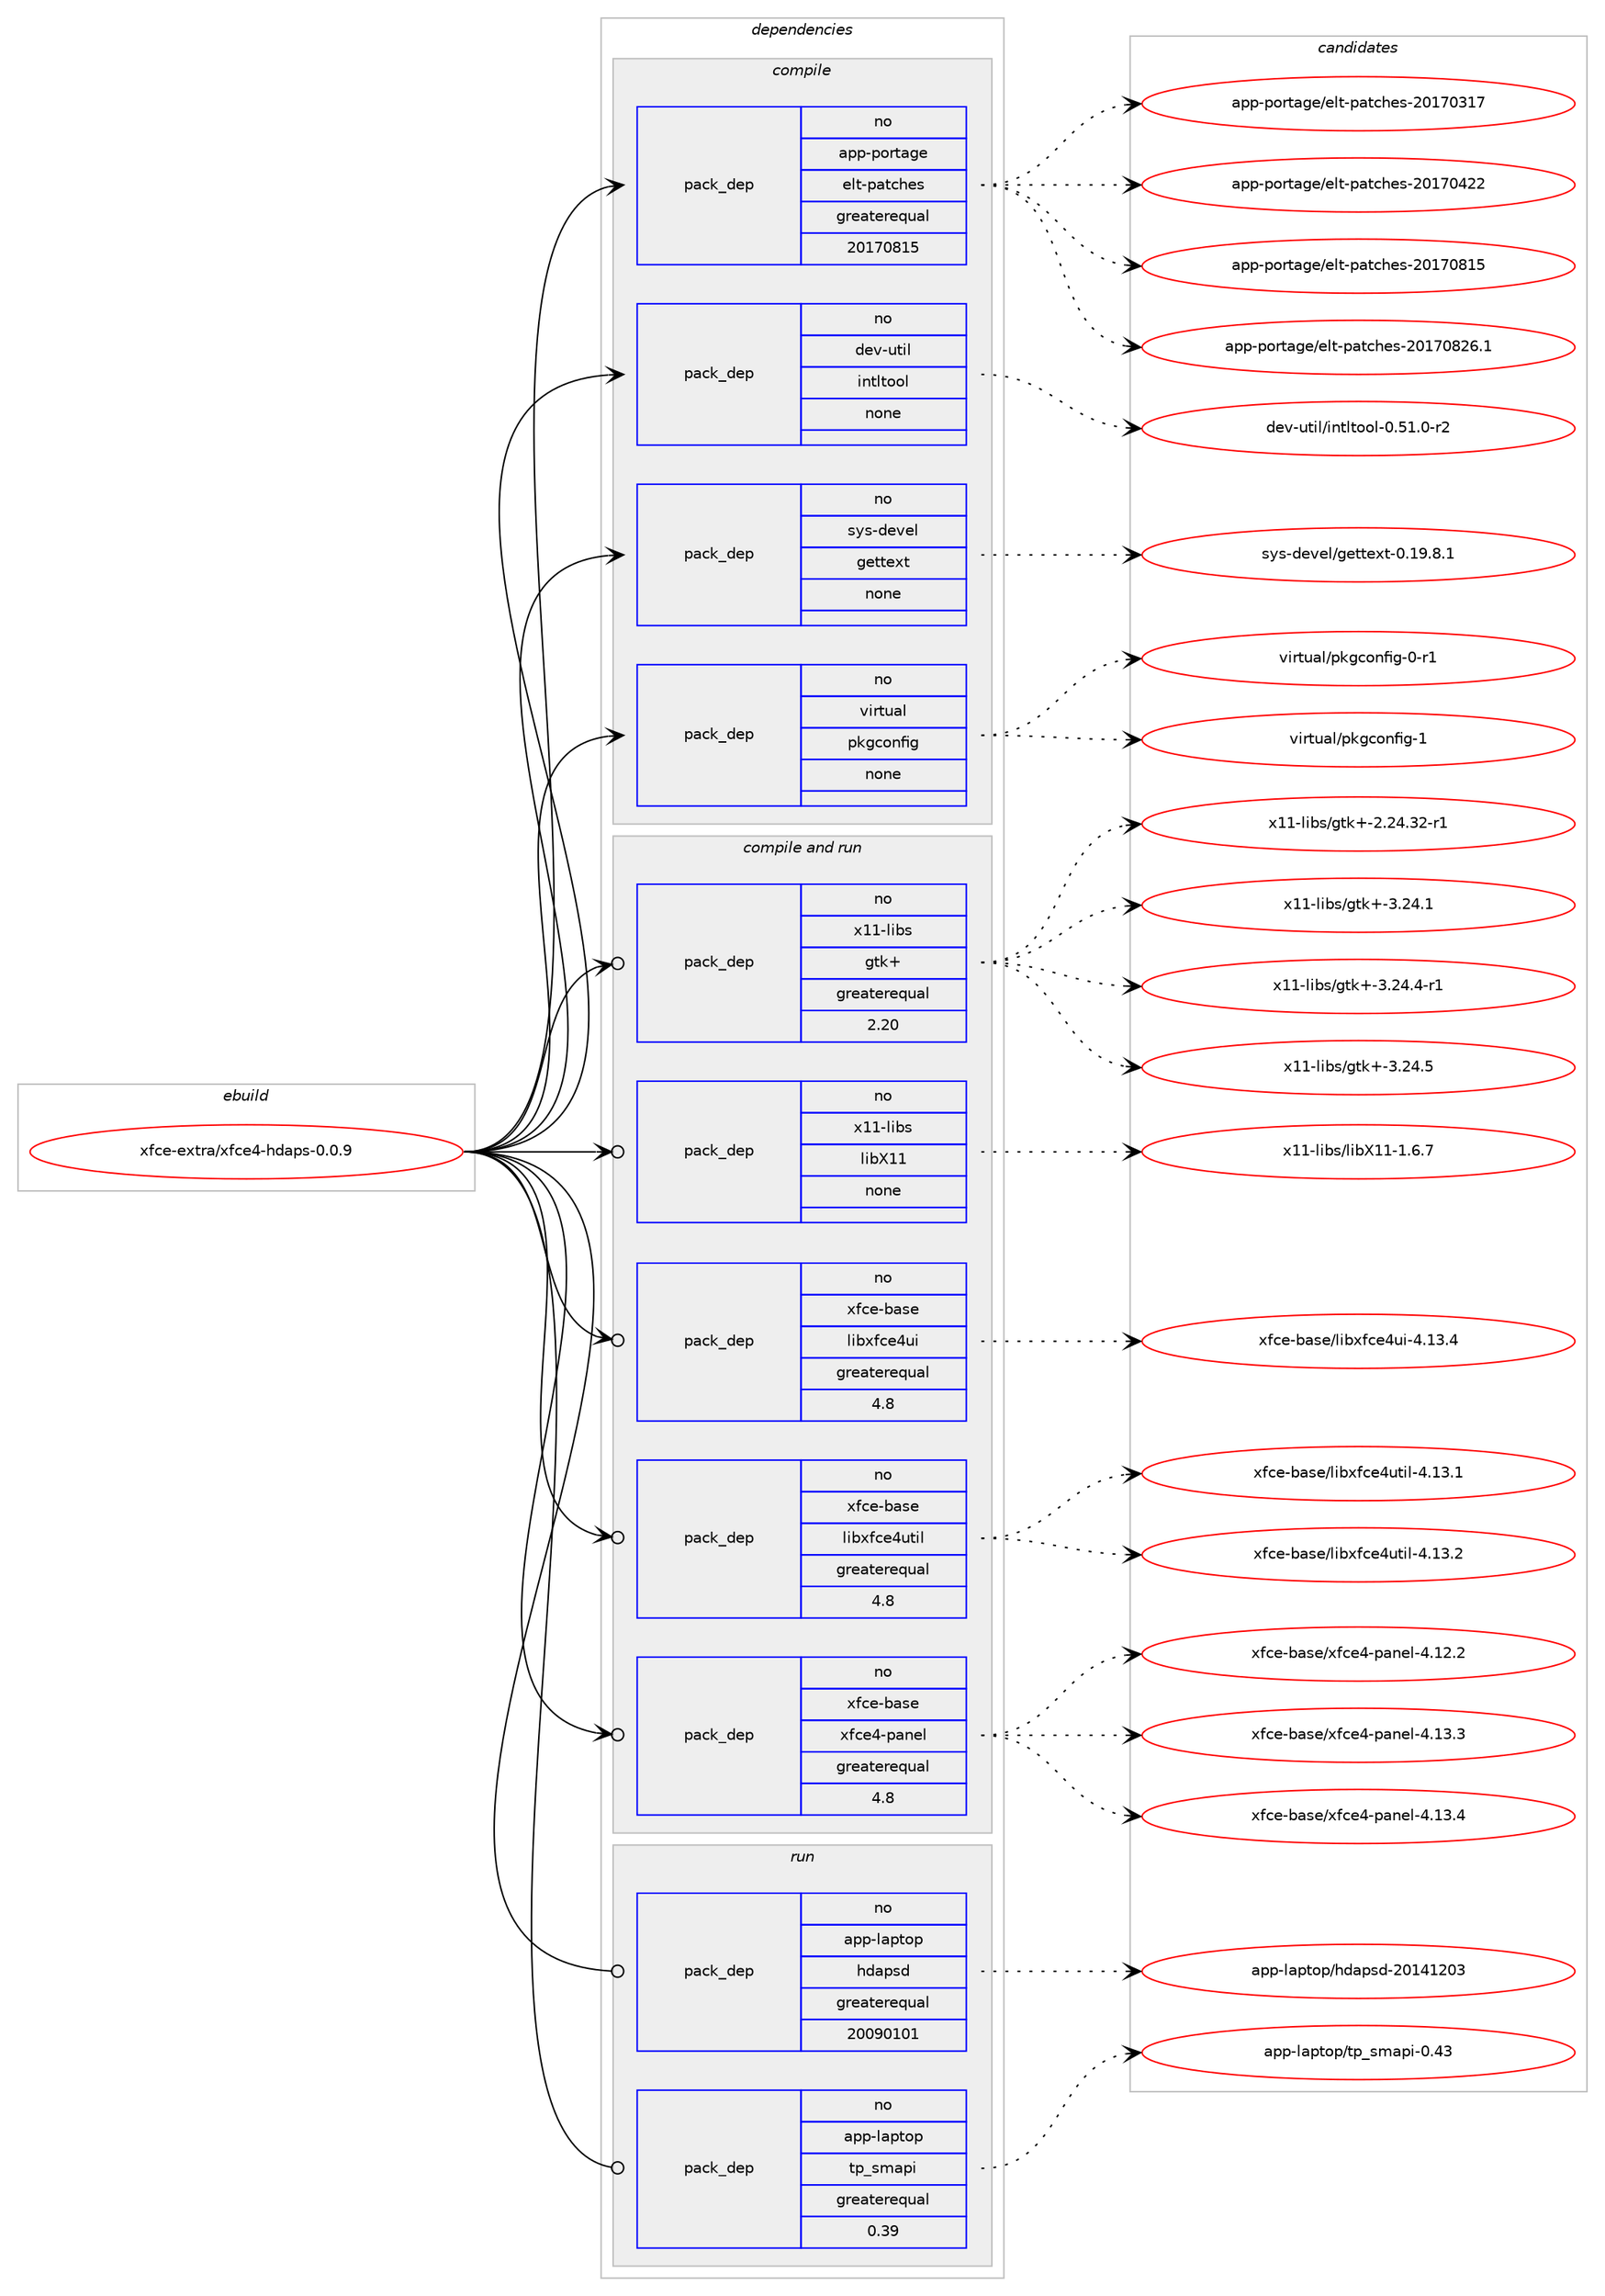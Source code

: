 digraph prolog {

# *************
# Graph options
# *************

newrank=true;
concentrate=true;
compound=true;
graph [rankdir=LR,fontname=Helvetica,fontsize=10,ranksep=1.5];#, ranksep=2.5, nodesep=0.2];
edge  [arrowhead=vee];
node  [fontname=Helvetica,fontsize=10];

# **********
# The ebuild
# **********

subgraph cluster_leftcol {
color=gray;
rank=same;
label=<<i>ebuild</i>>;
id [label="xfce-extra/xfce4-hdaps-0.0.9", color=red, width=4, href="../xfce-extra/xfce4-hdaps-0.0.9.svg"];
}

# ****************
# The dependencies
# ****************

subgraph cluster_midcol {
color=gray;
label=<<i>dependencies</i>>;
subgraph cluster_compile {
fillcolor="#eeeeee";
style=filled;
label=<<i>compile</i>>;
subgraph pack1275807 {
dependency1773651 [label=<<TABLE BORDER="0" CELLBORDER="1" CELLSPACING="0" CELLPADDING="4" WIDTH="220"><TR><TD ROWSPAN="6" CELLPADDING="30">pack_dep</TD></TR><TR><TD WIDTH="110">no</TD></TR><TR><TD>app-portage</TD></TR><TR><TD>elt-patches</TD></TR><TR><TD>greaterequal</TD></TR><TR><TD>20170815</TD></TR></TABLE>>, shape=none, color=blue];
}
id:e -> dependency1773651:w [weight=20,style="solid",arrowhead="vee"];
subgraph pack1275808 {
dependency1773652 [label=<<TABLE BORDER="0" CELLBORDER="1" CELLSPACING="0" CELLPADDING="4" WIDTH="220"><TR><TD ROWSPAN="6" CELLPADDING="30">pack_dep</TD></TR><TR><TD WIDTH="110">no</TD></TR><TR><TD>dev-util</TD></TR><TR><TD>intltool</TD></TR><TR><TD>none</TD></TR><TR><TD></TD></TR></TABLE>>, shape=none, color=blue];
}
id:e -> dependency1773652:w [weight=20,style="solid",arrowhead="vee"];
subgraph pack1275809 {
dependency1773653 [label=<<TABLE BORDER="0" CELLBORDER="1" CELLSPACING="0" CELLPADDING="4" WIDTH="220"><TR><TD ROWSPAN="6" CELLPADDING="30">pack_dep</TD></TR><TR><TD WIDTH="110">no</TD></TR><TR><TD>sys-devel</TD></TR><TR><TD>gettext</TD></TR><TR><TD>none</TD></TR><TR><TD></TD></TR></TABLE>>, shape=none, color=blue];
}
id:e -> dependency1773653:w [weight=20,style="solid",arrowhead="vee"];
subgraph pack1275810 {
dependency1773654 [label=<<TABLE BORDER="0" CELLBORDER="1" CELLSPACING="0" CELLPADDING="4" WIDTH="220"><TR><TD ROWSPAN="6" CELLPADDING="30">pack_dep</TD></TR><TR><TD WIDTH="110">no</TD></TR><TR><TD>virtual</TD></TR><TR><TD>pkgconfig</TD></TR><TR><TD>none</TD></TR><TR><TD></TD></TR></TABLE>>, shape=none, color=blue];
}
id:e -> dependency1773654:w [weight=20,style="solid",arrowhead="vee"];
}
subgraph cluster_compileandrun {
fillcolor="#eeeeee";
style=filled;
label=<<i>compile and run</i>>;
subgraph pack1275811 {
dependency1773655 [label=<<TABLE BORDER="0" CELLBORDER="1" CELLSPACING="0" CELLPADDING="4" WIDTH="220"><TR><TD ROWSPAN="6" CELLPADDING="30">pack_dep</TD></TR><TR><TD WIDTH="110">no</TD></TR><TR><TD>x11-libs</TD></TR><TR><TD>gtk+</TD></TR><TR><TD>greaterequal</TD></TR><TR><TD>2.20</TD></TR></TABLE>>, shape=none, color=blue];
}
id:e -> dependency1773655:w [weight=20,style="solid",arrowhead="odotvee"];
subgraph pack1275812 {
dependency1773656 [label=<<TABLE BORDER="0" CELLBORDER="1" CELLSPACING="0" CELLPADDING="4" WIDTH="220"><TR><TD ROWSPAN="6" CELLPADDING="30">pack_dep</TD></TR><TR><TD WIDTH="110">no</TD></TR><TR><TD>x11-libs</TD></TR><TR><TD>libX11</TD></TR><TR><TD>none</TD></TR><TR><TD></TD></TR></TABLE>>, shape=none, color=blue];
}
id:e -> dependency1773656:w [weight=20,style="solid",arrowhead="odotvee"];
subgraph pack1275813 {
dependency1773657 [label=<<TABLE BORDER="0" CELLBORDER="1" CELLSPACING="0" CELLPADDING="4" WIDTH="220"><TR><TD ROWSPAN="6" CELLPADDING="30">pack_dep</TD></TR><TR><TD WIDTH="110">no</TD></TR><TR><TD>xfce-base</TD></TR><TR><TD>libxfce4ui</TD></TR><TR><TD>greaterequal</TD></TR><TR><TD>4.8</TD></TR></TABLE>>, shape=none, color=blue];
}
id:e -> dependency1773657:w [weight=20,style="solid",arrowhead="odotvee"];
subgraph pack1275814 {
dependency1773658 [label=<<TABLE BORDER="0" CELLBORDER="1" CELLSPACING="0" CELLPADDING="4" WIDTH="220"><TR><TD ROWSPAN="6" CELLPADDING="30">pack_dep</TD></TR><TR><TD WIDTH="110">no</TD></TR><TR><TD>xfce-base</TD></TR><TR><TD>libxfce4util</TD></TR><TR><TD>greaterequal</TD></TR><TR><TD>4.8</TD></TR></TABLE>>, shape=none, color=blue];
}
id:e -> dependency1773658:w [weight=20,style="solid",arrowhead="odotvee"];
subgraph pack1275815 {
dependency1773659 [label=<<TABLE BORDER="0" CELLBORDER="1" CELLSPACING="0" CELLPADDING="4" WIDTH="220"><TR><TD ROWSPAN="6" CELLPADDING="30">pack_dep</TD></TR><TR><TD WIDTH="110">no</TD></TR><TR><TD>xfce-base</TD></TR><TR><TD>xfce4-panel</TD></TR><TR><TD>greaterequal</TD></TR><TR><TD>4.8</TD></TR></TABLE>>, shape=none, color=blue];
}
id:e -> dependency1773659:w [weight=20,style="solid",arrowhead="odotvee"];
}
subgraph cluster_run {
fillcolor="#eeeeee";
style=filled;
label=<<i>run</i>>;
subgraph pack1275816 {
dependency1773660 [label=<<TABLE BORDER="0" CELLBORDER="1" CELLSPACING="0" CELLPADDING="4" WIDTH="220"><TR><TD ROWSPAN="6" CELLPADDING="30">pack_dep</TD></TR><TR><TD WIDTH="110">no</TD></TR><TR><TD>app-laptop</TD></TR><TR><TD>hdapsd</TD></TR><TR><TD>greaterequal</TD></TR><TR><TD>20090101</TD></TR></TABLE>>, shape=none, color=blue];
}
id:e -> dependency1773660:w [weight=20,style="solid",arrowhead="odot"];
subgraph pack1275817 {
dependency1773661 [label=<<TABLE BORDER="0" CELLBORDER="1" CELLSPACING="0" CELLPADDING="4" WIDTH="220"><TR><TD ROWSPAN="6" CELLPADDING="30">pack_dep</TD></TR><TR><TD WIDTH="110">no</TD></TR><TR><TD>app-laptop</TD></TR><TR><TD>tp_smapi</TD></TR><TR><TD>greaterequal</TD></TR><TR><TD>0.39</TD></TR></TABLE>>, shape=none, color=blue];
}
id:e -> dependency1773661:w [weight=20,style="solid",arrowhead="odot"];
}
}

# **************
# The candidates
# **************

subgraph cluster_choices {
rank=same;
color=gray;
label=<<i>candidates</i>>;

subgraph choice1275807 {
color=black;
nodesep=1;
choice97112112451121111141169710310147101108116451129711699104101115455048495548514955 [label="app-portage/elt-patches-20170317", color=red, width=4,href="../app-portage/elt-patches-20170317.svg"];
choice97112112451121111141169710310147101108116451129711699104101115455048495548525050 [label="app-portage/elt-patches-20170422", color=red, width=4,href="../app-portage/elt-patches-20170422.svg"];
choice97112112451121111141169710310147101108116451129711699104101115455048495548564953 [label="app-portage/elt-patches-20170815", color=red, width=4,href="../app-portage/elt-patches-20170815.svg"];
choice971121124511211111411697103101471011081164511297116991041011154550484955485650544649 [label="app-portage/elt-patches-20170826.1", color=red, width=4,href="../app-portage/elt-patches-20170826.1.svg"];
dependency1773651:e -> choice97112112451121111141169710310147101108116451129711699104101115455048495548514955:w [style=dotted,weight="100"];
dependency1773651:e -> choice97112112451121111141169710310147101108116451129711699104101115455048495548525050:w [style=dotted,weight="100"];
dependency1773651:e -> choice97112112451121111141169710310147101108116451129711699104101115455048495548564953:w [style=dotted,weight="100"];
dependency1773651:e -> choice971121124511211111411697103101471011081164511297116991041011154550484955485650544649:w [style=dotted,weight="100"];
}
subgraph choice1275808 {
color=black;
nodesep=1;
choice1001011184511711610510847105110116108116111111108454846534946484511450 [label="dev-util/intltool-0.51.0-r2", color=red, width=4,href="../dev-util/intltool-0.51.0-r2.svg"];
dependency1773652:e -> choice1001011184511711610510847105110116108116111111108454846534946484511450:w [style=dotted,weight="100"];
}
subgraph choice1275809 {
color=black;
nodesep=1;
choice1151211154510010111810110847103101116116101120116454846495746564649 [label="sys-devel/gettext-0.19.8.1", color=red, width=4,href="../sys-devel/gettext-0.19.8.1.svg"];
dependency1773653:e -> choice1151211154510010111810110847103101116116101120116454846495746564649:w [style=dotted,weight="100"];
}
subgraph choice1275810 {
color=black;
nodesep=1;
choice11810511411611797108471121071039911111010210510345484511449 [label="virtual/pkgconfig-0-r1", color=red, width=4,href="../virtual/pkgconfig-0-r1.svg"];
choice1181051141161179710847112107103991111101021051034549 [label="virtual/pkgconfig-1", color=red, width=4,href="../virtual/pkgconfig-1.svg"];
dependency1773654:e -> choice11810511411611797108471121071039911111010210510345484511449:w [style=dotted,weight="100"];
dependency1773654:e -> choice1181051141161179710847112107103991111101021051034549:w [style=dotted,weight="100"];
}
subgraph choice1275811 {
color=black;
nodesep=1;
choice12049494510810598115471031161074345504650524651504511449 [label="x11-libs/gtk+-2.24.32-r1", color=red, width=4,href="../x11-libs/gtk+-2.24.32-r1.svg"];
choice12049494510810598115471031161074345514650524649 [label="x11-libs/gtk+-3.24.1", color=red, width=4,href="../x11-libs/gtk+-3.24.1.svg"];
choice120494945108105981154710311610743455146505246524511449 [label="x11-libs/gtk+-3.24.4-r1", color=red, width=4,href="../x11-libs/gtk+-3.24.4-r1.svg"];
choice12049494510810598115471031161074345514650524653 [label="x11-libs/gtk+-3.24.5", color=red, width=4,href="../x11-libs/gtk+-3.24.5.svg"];
dependency1773655:e -> choice12049494510810598115471031161074345504650524651504511449:w [style=dotted,weight="100"];
dependency1773655:e -> choice12049494510810598115471031161074345514650524649:w [style=dotted,weight="100"];
dependency1773655:e -> choice120494945108105981154710311610743455146505246524511449:w [style=dotted,weight="100"];
dependency1773655:e -> choice12049494510810598115471031161074345514650524653:w [style=dotted,weight="100"];
}
subgraph choice1275812 {
color=black;
nodesep=1;
choice120494945108105981154710810598884949454946544655 [label="x11-libs/libX11-1.6.7", color=red, width=4,href="../x11-libs/libX11-1.6.7.svg"];
dependency1773656:e -> choice120494945108105981154710810598884949454946544655:w [style=dotted,weight="100"];
}
subgraph choice1275813 {
color=black;
nodesep=1;
choice120102991014598971151014710810598120102991015211710545524649514652 [label="xfce-base/libxfce4ui-4.13.4", color=red, width=4,href="../xfce-base/libxfce4ui-4.13.4.svg"];
dependency1773657:e -> choice120102991014598971151014710810598120102991015211710545524649514652:w [style=dotted,weight="100"];
}
subgraph choice1275814 {
color=black;
nodesep=1;
choice120102991014598971151014710810598120102991015211711610510845524649514649 [label="xfce-base/libxfce4util-4.13.1", color=red, width=4,href="../xfce-base/libxfce4util-4.13.1.svg"];
choice120102991014598971151014710810598120102991015211711610510845524649514650 [label="xfce-base/libxfce4util-4.13.2", color=red, width=4,href="../xfce-base/libxfce4util-4.13.2.svg"];
dependency1773658:e -> choice120102991014598971151014710810598120102991015211711610510845524649514649:w [style=dotted,weight="100"];
dependency1773658:e -> choice120102991014598971151014710810598120102991015211711610510845524649514650:w [style=dotted,weight="100"];
}
subgraph choice1275815 {
color=black;
nodesep=1;
choice12010299101459897115101471201029910152451129711010110845524649504650 [label="xfce-base/xfce4-panel-4.12.2", color=red, width=4,href="../xfce-base/xfce4-panel-4.12.2.svg"];
choice12010299101459897115101471201029910152451129711010110845524649514651 [label="xfce-base/xfce4-panel-4.13.3", color=red, width=4,href="../xfce-base/xfce4-panel-4.13.3.svg"];
choice12010299101459897115101471201029910152451129711010110845524649514652 [label="xfce-base/xfce4-panel-4.13.4", color=red, width=4,href="../xfce-base/xfce4-panel-4.13.4.svg"];
dependency1773659:e -> choice12010299101459897115101471201029910152451129711010110845524649504650:w [style=dotted,weight="100"];
dependency1773659:e -> choice12010299101459897115101471201029910152451129711010110845524649514651:w [style=dotted,weight="100"];
dependency1773659:e -> choice12010299101459897115101471201029910152451129711010110845524649514652:w [style=dotted,weight="100"];
}
subgraph choice1275816 {
color=black;
nodesep=1;
choice9711211245108971121161111124710410097112115100455048495249504851 [label="app-laptop/hdapsd-20141203", color=red, width=4,href="../app-laptop/hdapsd-20141203.svg"];
dependency1773660:e -> choice9711211245108971121161111124710410097112115100455048495249504851:w [style=dotted,weight="100"];
}
subgraph choice1275817 {
color=black;
nodesep=1;
choice9711211245108971121161111124711611295115109971121054548465251 [label="app-laptop/tp_smapi-0.43", color=red, width=4,href="../app-laptop/tp_smapi-0.43.svg"];
dependency1773661:e -> choice9711211245108971121161111124711611295115109971121054548465251:w [style=dotted,weight="100"];
}
}

}
